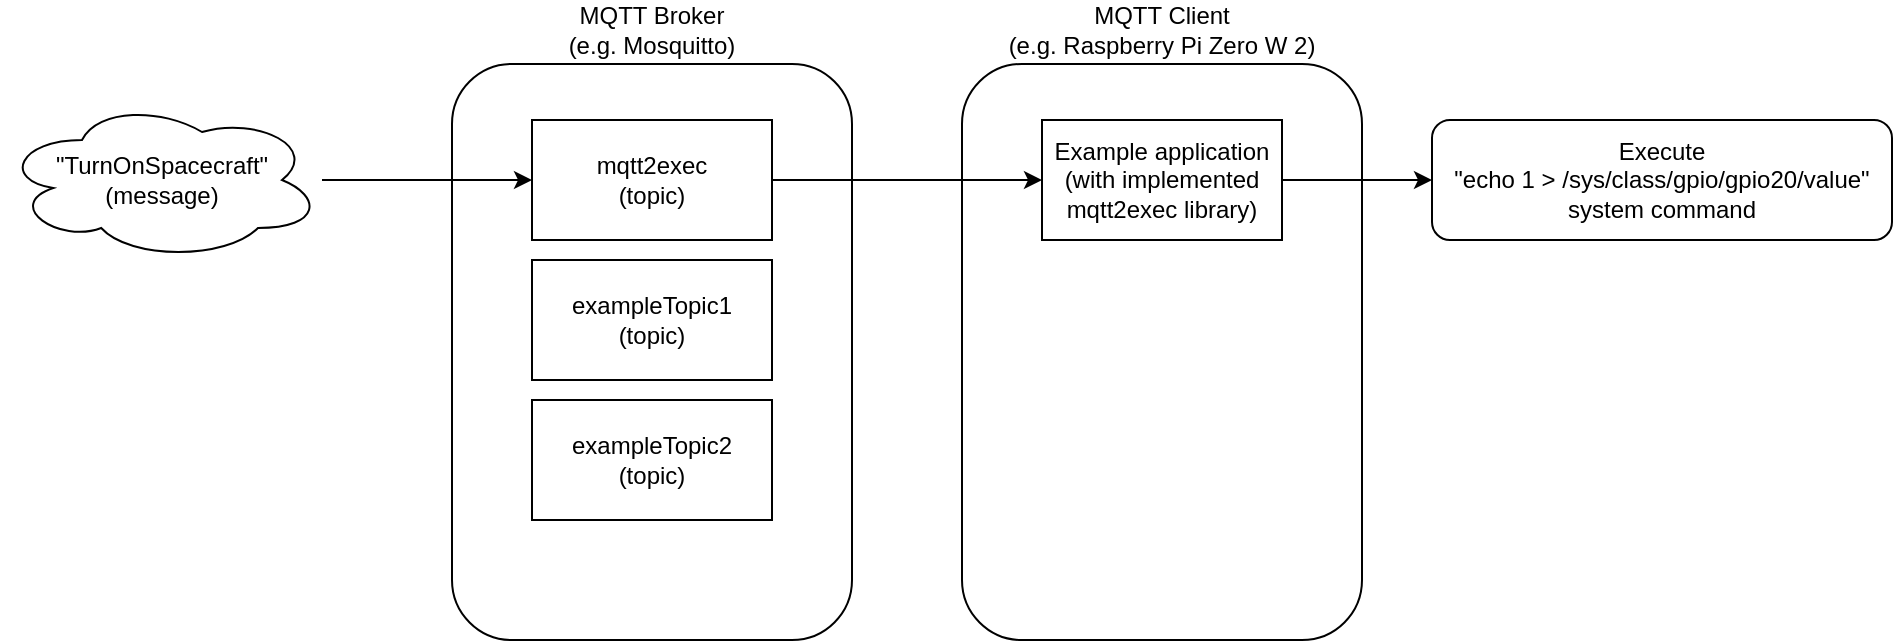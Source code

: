 <mxfile version="14.4.3" type="device"><diagram id="PcO2FRO8VxHNA4oTNnsg" name="Strona-1"><mxGraphModel dx="1672" dy="822" grid="1" gridSize="10" guides="1" tooltips="1" connect="1" arrows="1" fold="1" page="1" pageScale="1" pageWidth="250" pageHeight="50" math="0" shadow="0"><root><mxCell id="0"/><mxCell id="1" parent="0"/><mxCell id="IrSyiH9zmNNIndr4YuKU-8" value="MQTT Client&lt;br&gt;(e.g. Raspberry Pi Zero W 2)" style="rounded=1;whiteSpace=wrap;html=1;labelPosition=center;verticalLabelPosition=top;align=center;verticalAlign=bottom;" parent="1" vertex="1"><mxGeometry x="275" y="32" width="200" height="288" as="geometry"/></mxCell><mxCell id="IrSyiH9zmNNIndr4YuKU-2" value="MQTT Broker&lt;br&gt;(e.g. Mosquitto)" style="rounded=1;whiteSpace=wrap;html=1;labelPosition=center;verticalLabelPosition=top;align=center;verticalAlign=bottom;" parent="1" vertex="1"><mxGeometry x="20" y="32" width="200" height="288" as="geometry"/></mxCell><mxCell id="IrSyiH9zmNNIndr4YuKU-10" style="edgeStyle=orthogonalEdgeStyle;rounded=0;orthogonalLoop=1;jettySize=auto;html=1;exitX=1;exitY=0.5;exitDx=0;exitDy=0;entryX=0;entryY=0.5;entryDx=0;entryDy=0;" parent="1" source="IrSyiH9zmNNIndr4YuKU-3" target="IrSyiH9zmNNIndr4YuKU-9" edge="1"><mxGeometry relative="1" as="geometry"/></mxCell><mxCell id="IrSyiH9zmNNIndr4YuKU-3" value="mqtt2exec&lt;br&gt;(topic)" style="rounded=0;whiteSpace=wrap;html=1;" parent="1" vertex="1"><mxGeometry x="60" y="60" width="120" height="60" as="geometry"/></mxCell><mxCell id="IrSyiH9zmNNIndr4YuKU-4" value="exampleTopic1&lt;br&gt;(topic)" style="rounded=0;whiteSpace=wrap;html=1;" parent="1" vertex="1"><mxGeometry x="60" y="130" width="120" height="60" as="geometry"/></mxCell><mxCell id="IrSyiH9zmNNIndr4YuKU-5" value="exampleTopic2&lt;br&gt;(topic)" style="rounded=0;whiteSpace=wrap;html=1;" parent="1" vertex="1"><mxGeometry x="60" y="200" width="120" height="60" as="geometry"/></mxCell><mxCell id="IrSyiH9zmNNIndr4YuKU-7" value="" style="edgeStyle=orthogonalEdgeStyle;rounded=0;orthogonalLoop=1;jettySize=auto;html=1;" parent="1" source="IrSyiH9zmNNIndr4YuKU-6" target="IrSyiH9zmNNIndr4YuKU-3" edge="1"><mxGeometry relative="1" as="geometry"/></mxCell><mxCell id="IrSyiH9zmNNIndr4YuKU-6" value="&quot;TurnOnSpacecraft&quot;&lt;br&gt;(message)" style="ellipse;shape=cloud;whiteSpace=wrap;html=1;" parent="1" vertex="1"><mxGeometry x="-205" y="50" width="160" height="80" as="geometry"/></mxCell><mxCell id="IrSyiH9zmNNIndr4YuKU-12" value="" style="edgeStyle=orthogonalEdgeStyle;rounded=0;orthogonalLoop=1;jettySize=auto;html=1;" parent="1" source="IrSyiH9zmNNIndr4YuKU-9" target="IrSyiH9zmNNIndr4YuKU-11" edge="1"><mxGeometry relative="1" as="geometry"/></mxCell><mxCell id="IrSyiH9zmNNIndr4YuKU-9" value="Example application&lt;br&gt;(with implemented mqtt2exec library)" style="rounded=0;whiteSpace=wrap;html=1;" parent="1" vertex="1"><mxGeometry x="315" y="60" width="120" height="60" as="geometry"/></mxCell><mxCell id="IrSyiH9zmNNIndr4YuKU-11" value="Execute&lt;br&gt;&quot;echo 1 &amp;gt; /sys/class/gpio/gpio20/value&quot;&lt;br&gt;system command" style="rounded=1;whiteSpace=wrap;html=1;" parent="1" vertex="1"><mxGeometry x="510" y="60" width="230" height="60" as="geometry"/></mxCell></root></mxGraphModel></diagram></mxfile>